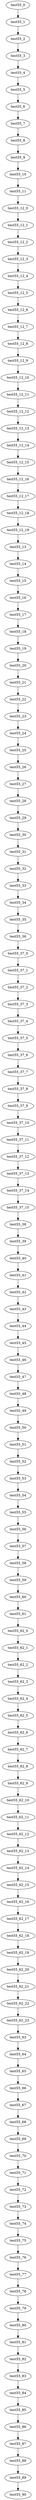 digraph G {
test55_0->test55_1;
test55_1->test55_2;
test55_2->test55_3;
test55_3->test55_4;
test55_4->test55_5;
test55_5->test55_6;
test55_6->test55_7;
test55_7->test55_8;
test55_8->test55_9;
test55_9->test55_10;
test55_10->test55_11;
test55_11->test55_12_0;
test55_12_0->test55_12_1;
test55_12_1->test55_12_2;
test55_12_2->test55_12_3;
test55_12_3->test55_12_4;
test55_12_4->test55_12_5;
test55_12_5->test55_12_6;
test55_12_6->test55_12_7;
test55_12_7->test55_12_8;
test55_12_8->test55_12_9;
test55_12_9->test55_12_10;
test55_12_10->test55_12_11;
test55_12_11->test55_12_12;
test55_12_12->test55_12_13;
test55_12_13->test55_12_14;
test55_12_14->test55_12_15;
test55_12_15->test55_12_16;
test55_12_16->test55_12_17;
test55_12_17->test55_12_18;
test55_12_18->test55_12_19;
test55_12_19->test55_13;
test55_13->test55_14;
test55_14->test55_15;
test55_15->test55_16;
test55_16->test55_17;
test55_17->test55_18;
test55_18->test55_19;
test55_19->test55_20;
test55_20->test55_21;
test55_21->test55_22;
test55_22->test55_23;
test55_23->test55_24;
test55_24->test55_25;
test55_25->test55_26;
test55_26->test55_27;
test55_27->test55_28;
test55_28->test55_29;
test55_29->test55_30;
test55_30->test55_31;
test55_31->test55_32;
test55_32->test55_33;
test55_33->test55_34;
test55_34->test55_35;
test55_35->test55_36;
test55_36->test55_37_0;
test55_37_0->test55_37_1;
test55_37_1->test55_37_2;
test55_37_2->test55_37_3;
test55_37_3->test55_37_4;
test55_37_4->test55_37_5;
test55_37_5->test55_37_6;
test55_37_6->test55_37_7;
test55_37_7->test55_37_8;
test55_37_8->test55_37_9;
test55_37_9->test55_37_10;
test55_37_10->test55_37_11;
test55_37_11->test55_37_12;
test55_37_12->test55_37_13;
test55_37_13->test55_37_14;
test55_37_14->test55_37_15;
test55_37_15->test55_38;
test55_38->test55_39;
test55_39->test55_40;
test55_40->test55_41;
test55_41->test55_42;
test55_42->test55_43;
test55_43->test55_44;
test55_44->test55_45;
test55_45->test55_46;
test55_46->test55_47;
test55_47->test55_48;
test55_48->test55_49;
test55_49->test55_50;
test55_50->test55_51;
test55_51->test55_52;
test55_52->test55_53;
test55_53->test55_54;
test55_54->test55_55;
test55_55->test55_56;
test55_56->test55_57;
test55_57->test55_58;
test55_58->test55_59;
test55_59->test55_60;
test55_60->test55_61;
test55_61->test55_62_0;
test55_62_0->test55_62_1;
test55_62_1->test55_62_2;
test55_62_2->test55_62_3;
test55_62_3->test55_62_4;
test55_62_4->test55_62_5;
test55_62_5->test55_62_6;
test55_62_6->test55_62_7;
test55_62_7->test55_62_8;
test55_62_8->test55_62_9;
test55_62_9->test55_62_10;
test55_62_10->test55_62_11;
test55_62_11->test55_62_12;
test55_62_12->test55_62_13;
test55_62_13->test55_62_14;
test55_62_14->test55_62_15;
test55_62_15->test55_62_16;
test55_62_16->test55_62_17;
test55_62_17->test55_62_18;
test55_62_18->test55_62_19;
test55_62_19->test55_62_20;
test55_62_20->test55_62_21;
test55_62_21->test55_62_22;
test55_62_22->test55_62_23;
test55_62_23->test55_63;
test55_63->test55_64;
test55_64->test55_65;
test55_65->test55_66;
test55_66->test55_67;
test55_67->test55_68;
test55_68->test55_69;
test55_69->test55_70;
test55_70->test55_71;
test55_71->test55_72;
test55_72->test55_73;
test55_73->test55_74;
test55_74->test55_75;
test55_75->test55_76;
test55_76->test55_77;
test55_77->test55_78;
test55_78->test55_79;
test55_79->test55_80;
test55_80->test55_81;
test55_81->test55_82;
test55_82->test55_83;
test55_83->test55_84;
test55_84->test55_85;
test55_85->test55_86;
test55_86->test55_87;
test55_87->test55_88;
test55_88->test55_89;
test55_89->test55_90;

}
